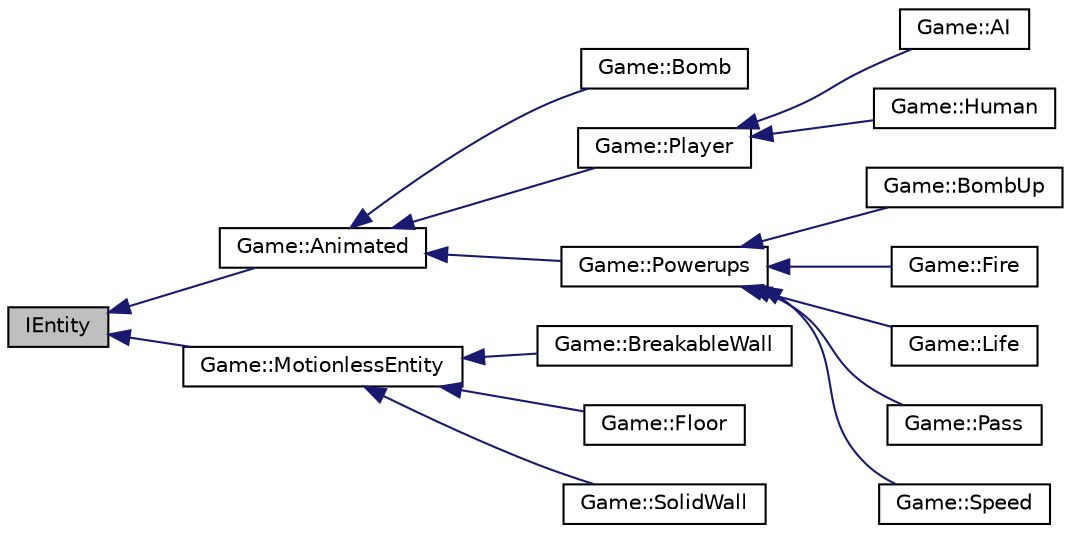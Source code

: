 digraph "IEntity"
{
 // LATEX_PDF_SIZE
  edge [fontname="Helvetica",fontsize="10",labelfontname="Helvetica",labelfontsize="10"];
  node [fontname="Helvetica",fontsize="10",shape=record];
  rankdir="LR";
  Node1 [label="IEntity",height=0.2,width=0.4,color="black", fillcolor="grey75", style="filled", fontcolor="black",tooltip=" "];
  Node1 -> Node2 [dir="back",color="midnightblue",fontsize="10",style="solid",fontname="Helvetica"];
  Node2 [label="Game::Animated",height=0.2,width=0.4,color="black", fillcolor="white", style="filled",URL="$class_game_1_1_animated.html",tooltip=" "];
  Node2 -> Node3 [dir="back",color="midnightblue",fontsize="10",style="solid",fontname="Helvetica"];
  Node3 [label="Game::Bomb",height=0.2,width=0.4,color="black", fillcolor="white", style="filled",URL="$class_game_1_1_bomb.html",tooltip=" "];
  Node2 -> Node4 [dir="back",color="midnightblue",fontsize="10",style="solid",fontname="Helvetica"];
  Node4 [label="Game::Player",height=0.2,width=0.4,color="black", fillcolor="white", style="filled",URL="$class_game_1_1_player.html",tooltip=" "];
  Node4 -> Node5 [dir="back",color="midnightblue",fontsize="10",style="solid",fontname="Helvetica"];
  Node5 [label="Game::AI",height=0.2,width=0.4,color="black", fillcolor="white", style="filled",URL="$class_game_1_1_a_i.html",tooltip=" "];
  Node4 -> Node6 [dir="back",color="midnightblue",fontsize="10",style="solid",fontname="Helvetica"];
  Node6 [label="Game::Human",height=0.2,width=0.4,color="black", fillcolor="white", style="filled",URL="$class_game_1_1_human.html",tooltip=" "];
  Node2 -> Node7 [dir="back",color="midnightblue",fontsize="10",style="solid",fontname="Helvetica"];
  Node7 [label="Game::Powerups",height=0.2,width=0.4,color="black", fillcolor="white", style="filled",URL="$class_game_1_1_powerups.html",tooltip=" "];
  Node7 -> Node8 [dir="back",color="midnightblue",fontsize="10",style="solid",fontname="Helvetica"];
  Node8 [label="Game::BombUp",height=0.2,width=0.4,color="black", fillcolor="white", style="filled",URL="$class_game_1_1_bomb_up.html",tooltip=" "];
  Node7 -> Node9 [dir="back",color="midnightblue",fontsize="10",style="solid",fontname="Helvetica"];
  Node9 [label="Game::Fire",height=0.2,width=0.4,color="black", fillcolor="white", style="filled",URL="$class_game_1_1_fire.html",tooltip=" "];
  Node7 -> Node10 [dir="back",color="midnightblue",fontsize="10",style="solid",fontname="Helvetica"];
  Node10 [label="Game::Life",height=0.2,width=0.4,color="black", fillcolor="white", style="filled",URL="$class_game_1_1_life.html",tooltip=" "];
  Node7 -> Node11 [dir="back",color="midnightblue",fontsize="10",style="solid",fontname="Helvetica"];
  Node11 [label="Game::Pass",height=0.2,width=0.4,color="black", fillcolor="white", style="filled",URL="$class_game_1_1_pass.html",tooltip=" "];
  Node7 -> Node12 [dir="back",color="midnightblue",fontsize="10",style="solid",fontname="Helvetica"];
  Node12 [label="Game::Speed",height=0.2,width=0.4,color="black", fillcolor="white", style="filled",URL="$class_game_1_1_speed.html",tooltip=" "];
  Node1 -> Node13 [dir="back",color="midnightblue",fontsize="10",style="solid",fontname="Helvetica"];
  Node13 [label="Game::MotionlessEntity",height=0.2,width=0.4,color="black", fillcolor="white", style="filled",URL="$class_game_1_1_motionless_entity.html",tooltip=" "];
  Node13 -> Node14 [dir="back",color="midnightblue",fontsize="10",style="solid",fontname="Helvetica"];
  Node14 [label="Game::BreakableWall",height=0.2,width=0.4,color="black", fillcolor="white", style="filled",URL="$class_game_1_1_breakable_wall.html",tooltip=" "];
  Node13 -> Node15 [dir="back",color="midnightblue",fontsize="10",style="solid",fontname="Helvetica"];
  Node15 [label="Game::Floor",height=0.2,width=0.4,color="black", fillcolor="white", style="filled",URL="$class_game_1_1_floor.html",tooltip=" "];
  Node13 -> Node16 [dir="back",color="midnightblue",fontsize="10",style="solid",fontname="Helvetica"];
  Node16 [label="Game::SolidWall",height=0.2,width=0.4,color="black", fillcolor="white", style="filled",URL="$class_game_1_1_solid_wall.html",tooltip=" "];
}
